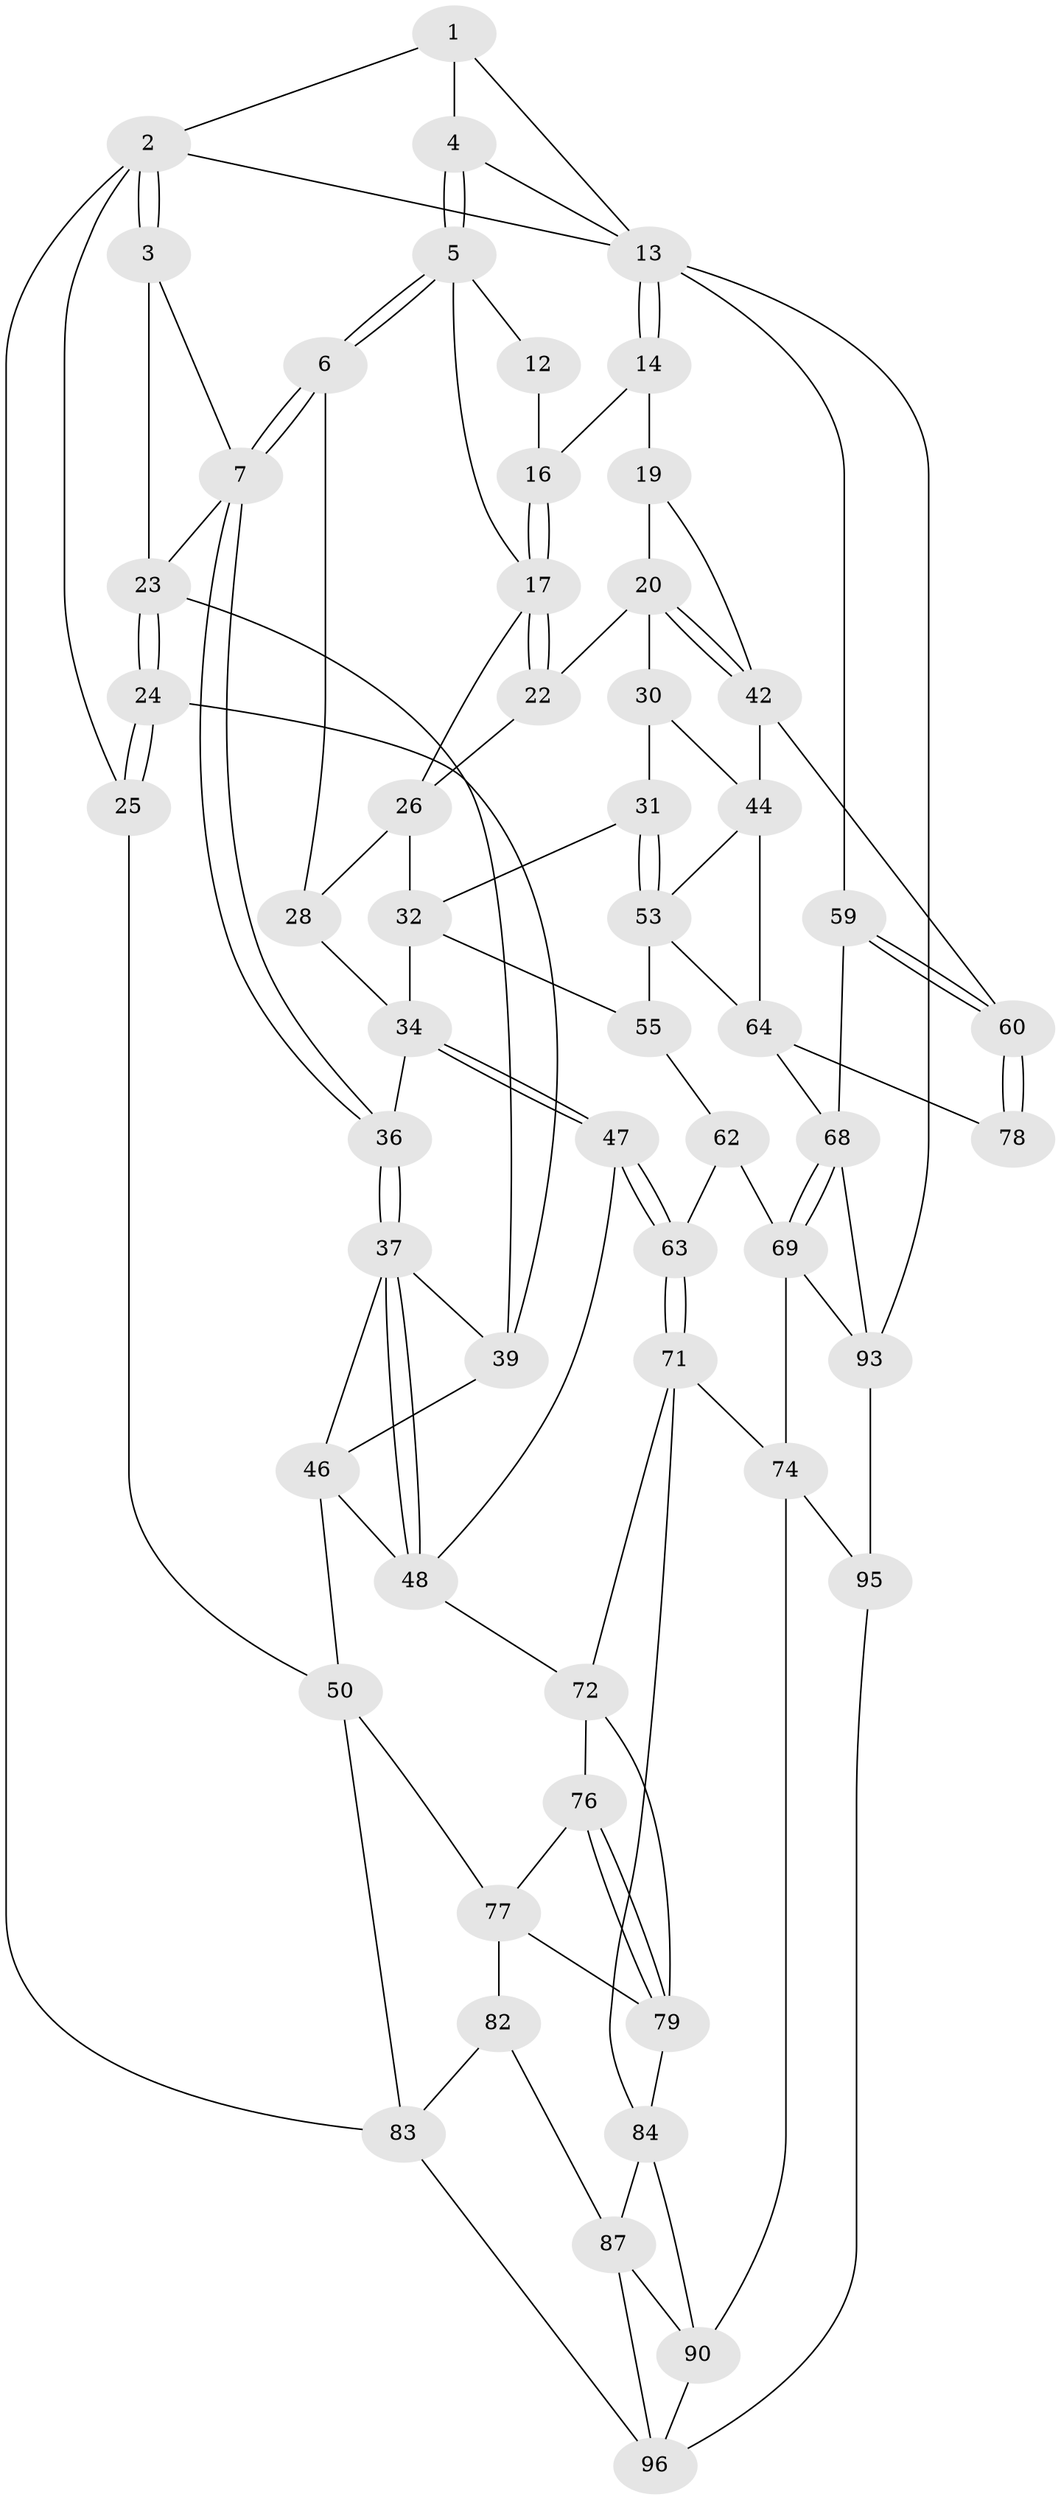 // Generated by graph-tools (version 1.1) at 2025/52/02/27/25 19:52:36]
// undirected, 57 vertices, 123 edges
graph export_dot {
graph [start="1"]
  node [color=gray90,style=filled];
  1 [pos="+0.22724119840879278+0"];
  2 [pos="+0+0.16757066543655333",super="+65"];
  3 [pos="+0.06338352157166238+0.10862798598879314",super="+9"];
  4 [pos="+0.4316649659458149+0",super="+10"];
  5 [pos="+0.43009998454028603+0.06045233381067736",super="+11"];
  6 [pos="+0.4176435917086215+0.09648583137092283"];
  7 [pos="+0.3785386927058408+0.17803010292198362",super="+8"];
  12 [pos="+0.7381969102829039+0.16038411307920142"];
  13 [pos="+1+0",super="+58"];
  14 [pos="+1+0",super="+15"];
  16 [pos="+0.7610052500380068+0.17879247919961122"];
  17 [pos="+0.7390928863737509+0.2232674506777304",super="+18"];
  19 [pos="+0.7924635926785113+0.30795989220136233",super="+41"];
  20 [pos="+0.771642642951735+0.33444912672573435",super="+21"];
  22 [pos="+0.7297070747151173+0.283781335417917"];
  23 [pos="+0+0.2754570279732701",super="+29"];
  24 [pos="+0+0.30049449076367957"];
  25 [pos="+0+0.29751210209168305",super="+52"];
  26 [pos="+0.6720784740398056+0.26580653321071906",super="+27"];
  28 [pos="+0.607957686560464+0.2976965914521339"];
  30 [pos="+0.768274103720569+0.3391629585997253"];
  31 [pos="+0.6803654619446778+0.4073406308137212"];
  32 [pos="+0.6533732691943682+0.41557655290019857",super="+33"];
  34 [pos="+0.5648254933329895+0.4386801002823001",super="+35"];
  36 [pos="+0.3771848932427198+0.26977783452421916"];
  37 [pos="+0.32163922318247334+0.36879477099805413",super="+38"];
  39 [pos="+0.1274067083466027+0.34345532182178",super="+40"];
  42 [pos="+1+0.333391980054144",super="+43"];
  44 [pos="+0.9810921813863565+0.49294582061884235",super="+45"];
  46 [pos="+0.10246183499673545+0.44753572511158113",super="+49"];
  47 [pos="+0.4775397083344231+0.5284971160357834"];
  48 [pos="+0.30951001710217607+0.5104778590738508",super="+57"];
  50 [pos="+0.014341293367750524+0.6114605167051004",super="+51"];
  53 [pos="+0.8028050458810967+0.5071404900714717",super="+54"];
  55 [pos="+0.7141403165373967+0.5652158196637075",super="+56"];
  59 [pos="+1+1"];
  60 [pos="+1+1",super="+61"];
  62 [pos="+0.5819984066052092+0.5993871217394233",super="+66"];
  63 [pos="+0.5032431792296239+0.605828423351251"];
  64 [pos="+0.8363417658720572+0.6611581883675711",super="+67"];
  68 [pos="+0.7457823238662618+0.799054661819725",super="+85"];
  69 [pos="+0.715869227273512+0.8046596488006749",super="+70"];
  71 [pos="+0.4936524511357681+0.6226451705726613",super="+75"];
  72 [pos="+0.34439601786373547+0.6842217392348415",super="+73"];
  74 [pos="+0.6750655496638048+0.7905232511154369",super="+89"];
  76 [pos="+0.155281961300803+0.6756105703471752"];
  77 [pos="+0.086522003168317+0.6494853987433085",super="+80"];
  78 [pos="+0.8582098053971218+0.7322285457786223"];
  79 [pos="+0.2504852642662668+0.7934202662447047",super="+81"];
  82 [pos="+0.19081967618221893+0.8703335453065507"];
  83 [pos="+0.07240891897901457+0.8055788860029918",super="+91"];
  84 [pos="+0.38847815803663027+0.7687266128659073",super="+86"];
  87 [pos="+0.3715051281960216+0.9090977249860475",super="+88"];
  90 [pos="+0.47121182871161005+0.8968796740338258",super="+92"];
  93 [pos="+1+1",super="+94"];
  95 [pos="+0.5392062029663782+1"];
  96 [pos="+0.11027863007263623+1",super="+97"];
  1 -- 2;
  1 -- 4;
  1 -- 13;
  2 -- 3;
  2 -- 3;
  2 -- 25 [weight=2];
  2 -- 13;
  2 -- 83;
  3 -- 23;
  3 -- 7;
  4 -- 5;
  4 -- 5;
  4 -- 13;
  5 -- 6;
  5 -- 6;
  5 -- 17;
  5 -- 12;
  6 -- 7;
  6 -- 7;
  6 -- 28;
  7 -- 36;
  7 -- 36;
  7 -- 23;
  12 -- 16;
  13 -- 14;
  13 -- 14;
  13 -- 59;
  13 -- 93;
  14 -- 19 [weight=2];
  14 -- 16;
  16 -- 17;
  16 -- 17;
  17 -- 22;
  17 -- 22;
  17 -- 26;
  19 -- 20;
  19 -- 42;
  20 -- 42;
  20 -- 42;
  20 -- 22;
  20 -- 30;
  22 -- 26;
  23 -- 24;
  23 -- 24;
  23 -- 39;
  24 -- 25;
  24 -- 25;
  24 -- 39;
  25 -- 50;
  26 -- 32;
  26 -- 28;
  28 -- 34;
  30 -- 31;
  30 -- 44;
  31 -- 32;
  31 -- 53;
  31 -- 53;
  32 -- 34;
  32 -- 55;
  34 -- 47;
  34 -- 47;
  34 -- 36;
  36 -- 37;
  36 -- 37;
  37 -- 48;
  37 -- 48;
  37 -- 46;
  37 -- 39;
  39 -- 46;
  42 -- 44;
  42 -- 60;
  44 -- 64;
  44 -- 53;
  46 -- 50;
  46 -- 48;
  47 -- 48;
  47 -- 63;
  47 -- 63;
  48 -- 72;
  50 -- 77;
  50 -- 83;
  53 -- 64;
  53 -- 55;
  55 -- 62 [weight=2];
  59 -- 60;
  59 -- 60;
  59 -- 68;
  60 -- 78 [weight=2];
  60 -- 78;
  62 -- 63;
  62 -- 69;
  63 -- 71;
  63 -- 71;
  64 -- 68;
  64 -- 78;
  68 -- 69;
  68 -- 69;
  68 -- 93;
  69 -- 93;
  69 -- 74;
  71 -- 72;
  71 -- 74;
  71 -- 84;
  72 -- 79;
  72 -- 76;
  74 -- 90;
  74 -- 95;
  76 -- 77;
  76 -- 79;
  76 -- 79;
  77 -- 82;
  77 -- 79;
  79 -- 84;
  82 -- 83;
  82 -- 87;
  83 -- 96;
  84 -- 90;
  84 -- 87;
  87 -- 96;
  87 -- 90;
  90 -- 96;
  93 -- 95;
  95 -- 96;
}
